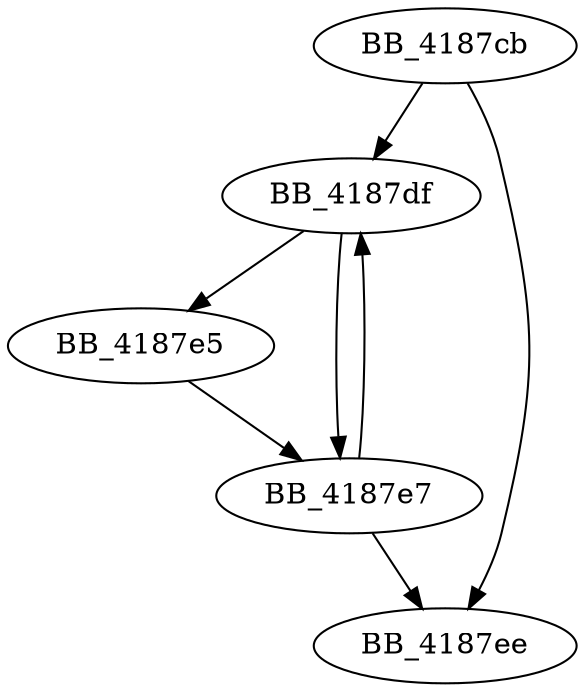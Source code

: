 DiGraph sub_4187CB{
BB_4187cb->BB_4187df
BB_4187cb->BB_4187ee
BB_4187df->BB_4187e5
BB_4187df->BB_4187e7
BB_4187e5->BB_4187e7
BB_4187e7->BB_4187df
BB_4187e7->BB_4187ee
}
